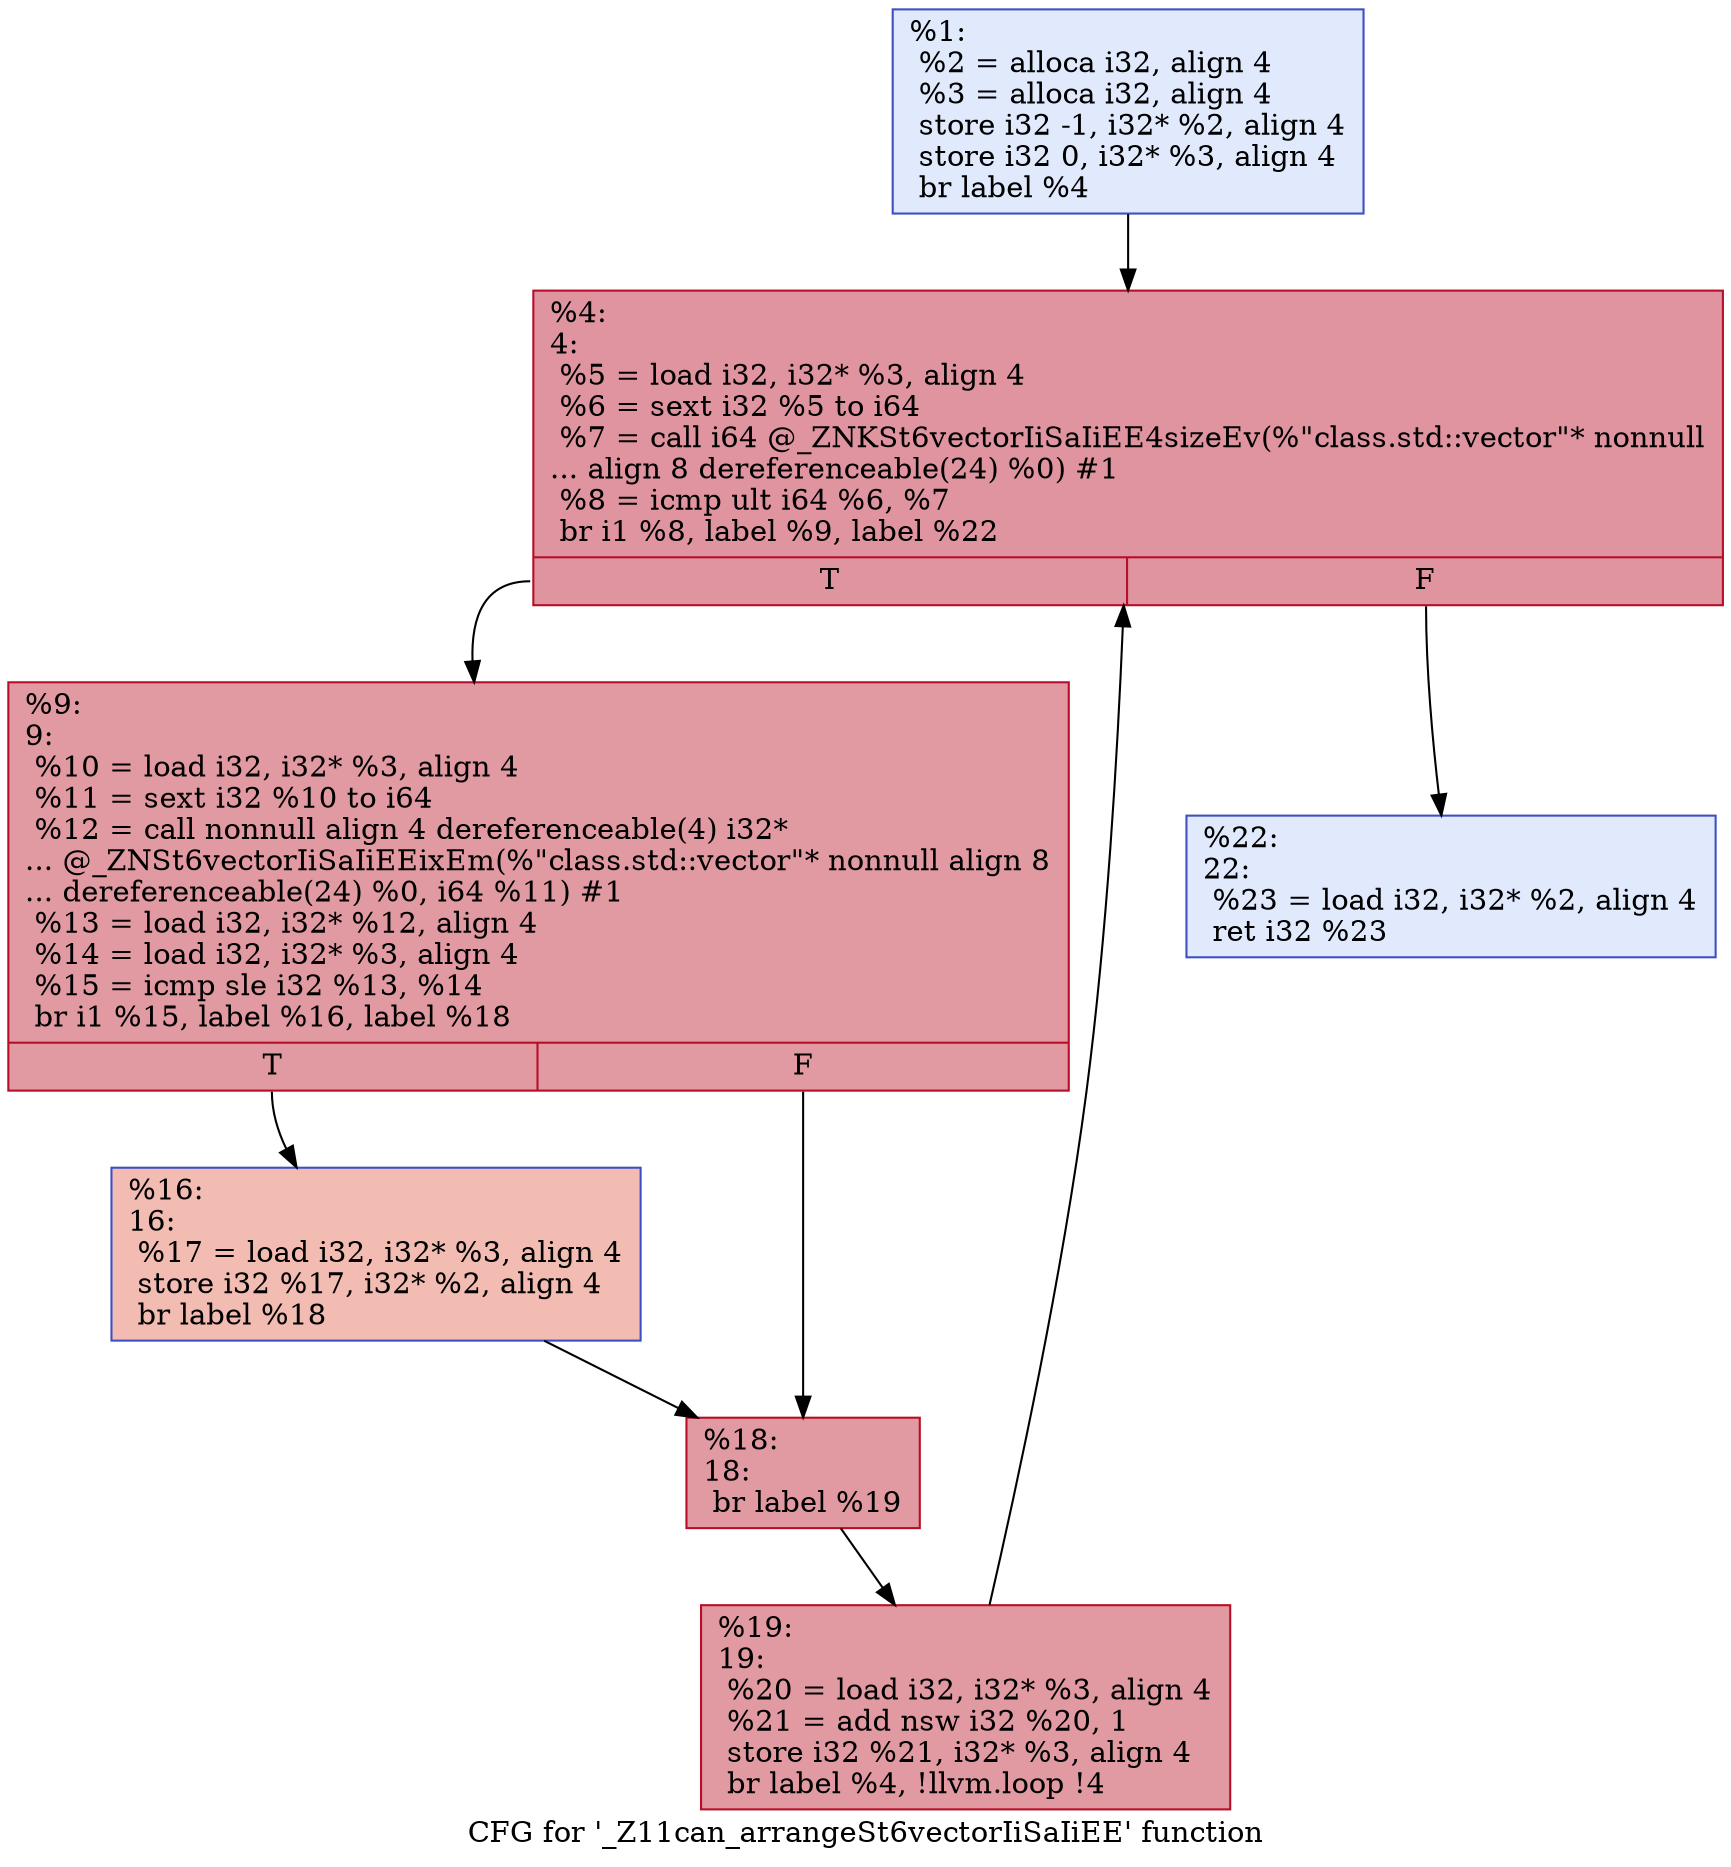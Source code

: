 digraph "CFG for '_Z11can_arrangeSt6vectorIiSaIiEE' function" {
	label="CFG for '_Z11can_arrangeSt6vectorIiSaIiEE' function";

	Node0x5653240ec960 [shape=record,color="#3d50c3ff", style=filled, fillcolor="#b9d0f970",label="{%1:\l  %2 = alloca i32, align 4\l  %3 = alloca i32, align 4\l  store i32 -1, i32* %2, align 4\l  store i32 0, i32* %3, align 4\l  br label %4\l}"];
	Node0x5653240ec960 -> Node0x5653240ed290;
	Node0x5653240ed290 [shape=record,color="#b70d28ff", style=filled, fillcolor="#b70d2870",label="{%4:\l4:                                                \l  %5 = load i32, i32* %3, align 4\l  %6 = sext i32 %5 to i64\l  %7 = call i64 @_ZNKSt6vectorIiSaIiEE4sizeEv(%\"class.std::vector\"* nonnull\l... align 8 dereferenceable(24) %0) #1\l  %8 = icmp ult i64 %6, %7\l  br i1 %8, label %9, label %22\l|{<s0>T|<s1>F}}"];
	Node0x5653240ed290:s0 -> Node0x5653240ed350;
	Node0x5653240ed290:s1 -> Node0x5653240ed830;
	Node0x5653240ed350 [shape=record,color="#b70d28ff", style=filled, fillcolor="#bb1b2c70",label="{%9:\l9:                                                \l  %10 = load i32, i32* %3, align 4\l  %11 = sext i32 %10 to i64\l  %12 = call nonnull align 4 dereferenceable(4) i32*\l... @_ZNSt6vectorIiSaIiEEixEm(%\"class.std::vector\"* nonnull align 8\l... dereferenceable(24) %0, i64 %11) #1\l  %13 = load i32, i32* %12, align 4\l  %14 = load i32, i32* %3, align 4\l  %15 = icmp sle i32 %13, %14\l  br i1 %15, label %16, label %18\l|{<s0>T|<s1>F}}"];
	Node0x5653240ed350:s0 -> Node0x5653240edeb0;
	Node0x5653240ed350:s1 -> Node0x5653240edf00;
	Node0x5653240edeb0 [shape=record,color="#3d50c3ff", style=filled, fillcolor="#e1675170",label="{%16:\l16:                                               \l  %17 = load i32, i32* %3, align 4\l  store i32 %17, i32* %2, align 4\l  br label %18\l}"];
	Node0x5653240edeb0 -> Node0x5653240edf00;
	Node0x5653240edf00 [shape=record,color="#b70d28ff", style=filled, fillcolor="#bb1b2c70",label="{%18:\l18:                                               \l  br label %19\l}"];
	Node0x5653240edf00 -> Node0x5653240ee120;
	Node0x5653240ee120 [shape=record,color="#b70d28ff", style=filled, fillcolor="#bb1b2c70",label="{%19:\l19:                                               \l  %20 = load i32, i32* %3, align 4\l  %21 = add nsw i32 %20, 1\l  store i32 %21, i32* %3, align 4\l  br label %4, !llvm.loop !4\l}"];
	Node0x5653240ee120 -> Node0x5653240ed290;
	Node0x5653240ed830 [shape=record,color="#3d50c3ff", style=filled, fillcolor="#b9d0f970",label="{%22:\l22:                                               \l  %23 = load i32, i32* %2, align 4\l  ret i32 %23\l}"];
}
